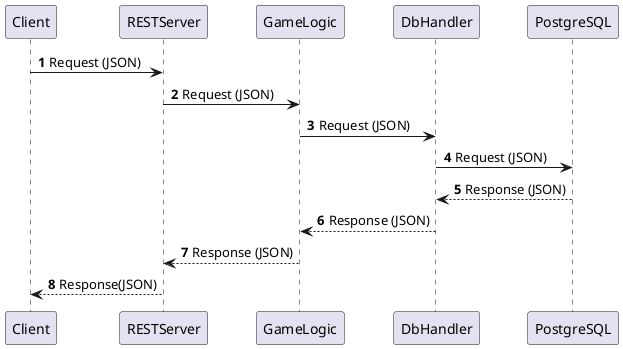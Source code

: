 @startuml
'https://plantuml.com/sequence-diagram

autonumber

Client -> RESTServer: Request (JSON)
RESTServer -> GameLogic: Request (JSON)
GameLogic -> DbHandler: Request (JSON)
DbHandler-> PostgreSQL: Request (JSON)
PostgreSQL --> DbHandler: Response (JSON)
DbHandler --> GameLogic: Response (JSON)
GameLogic --> RESTServer: Response (JSON)
RESTServer --> Client: Response(JSON)

@enduml